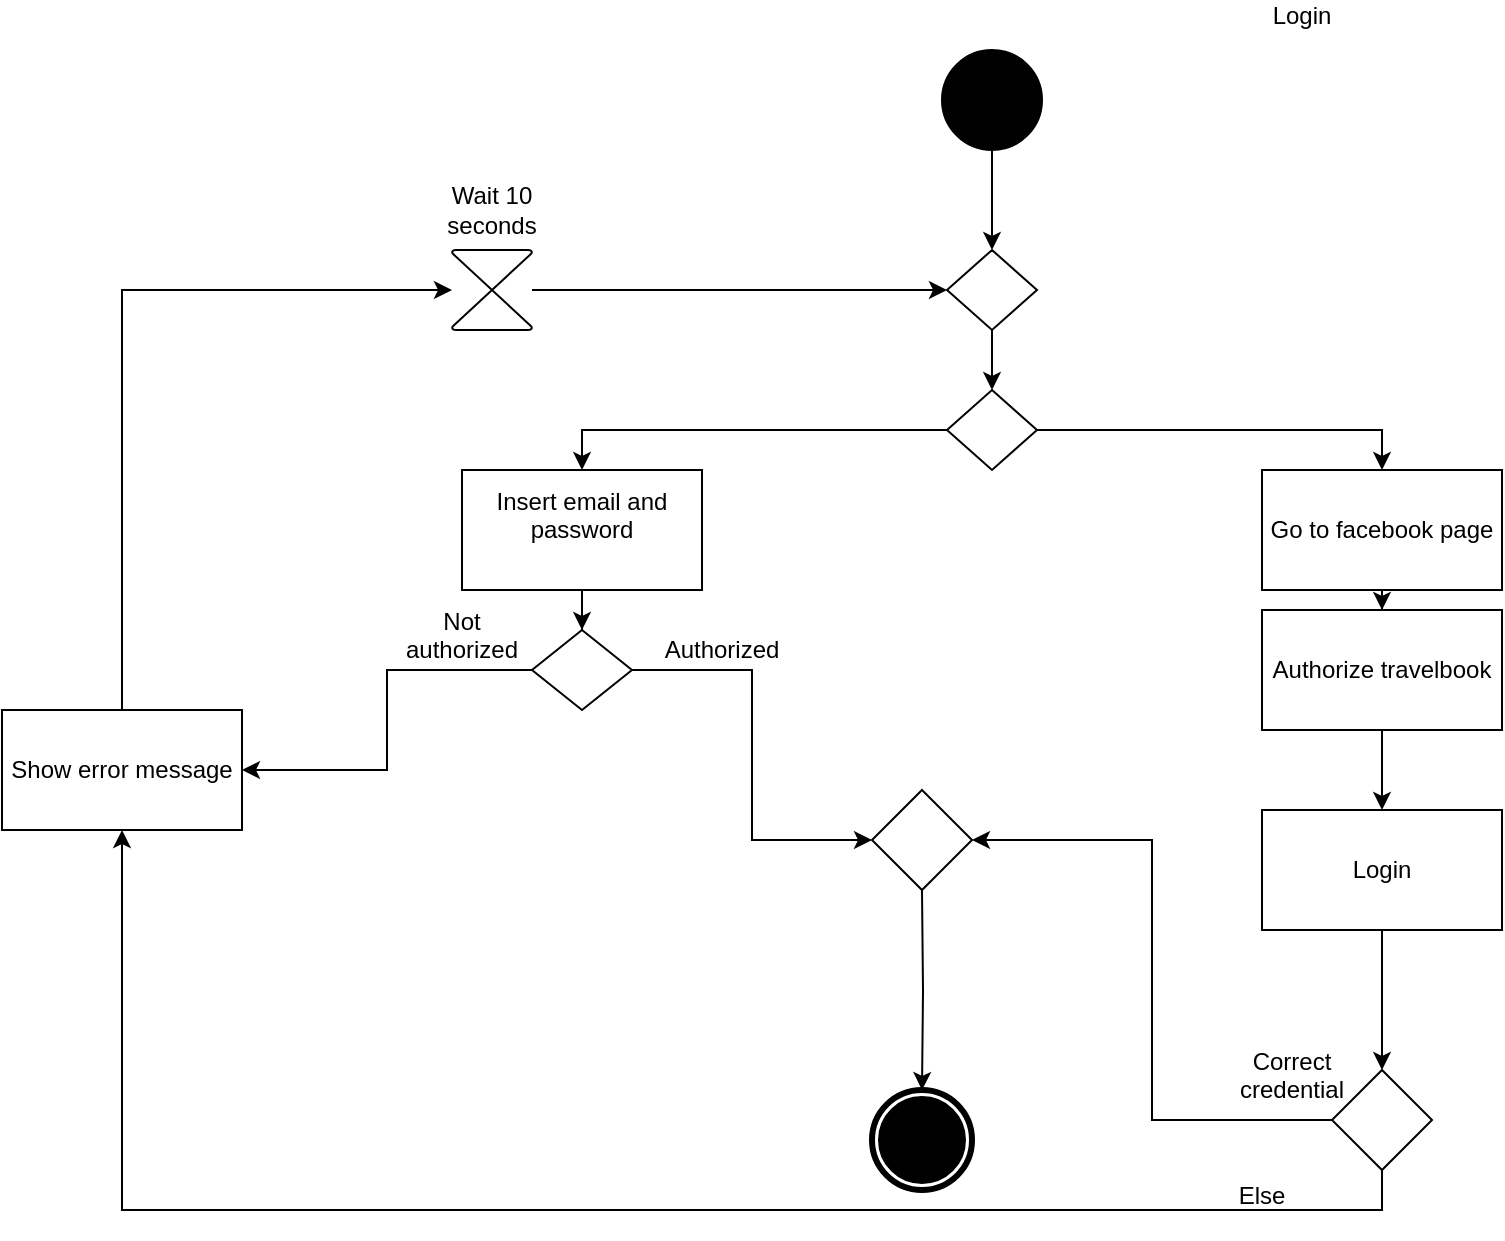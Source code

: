<mxfile version="14.3.0" type="github">
  <diagram id="eC1j8c7zBm5vQp58XUrm" name="Page-1">
    <mxGraphModel dx="1038" dy="519" grid="1" gridSize="10" guides="1" tooltips="1" connect="1" arrows="1" fold="1" page="1" pageScale="1" pageWidth="1169" pageHeight="827" math="0" shadow="0">
      <root>
        <mxCell id="0" />
        <mxCell id="1" parent="0" />
        <mxCell id="XHodee4dRwcjbR4TjocI-3" value="" style="shape=mxgraph.bpmn.shape;html=1;verticalLabelPosition=bottom;labelBackgroundColor=#ffffff;verticalAlign=top;align=center;perimeter=ellipsePerimeter;outlineConnect=0;outline=end;symbol=terminate;" vertex="1" parent="1">
          <mxGeometry x="455" y="570" width="50" height="50" as="geometry" />
        </mxCell>
        <mxCell id="XHodee4dRwcjbR4TjocI-10" style="edgeStyle=orthogonalEdgeStyle;rounded=0;orthogonalLoop=1;jettySize=auto;html=1;" edge="1" parent="1" source="XHodee4dRwcjbR4TjocI-7">
          <mxGeometry relative="1" as="geometry">
            <mxPoint x="515" y="150" as="targetPoint" />
          </mxGeometry>
        </mxCell>
        <mxCell id="XHodee4dRwcjbR4TjocI-7" value="" style="ellipse;whiteSpace=wrap;html=1;aspect=fixed;fillColor=#000000;" vertex="1" parent="1">
          <mxGeometry x="490" y="50" width="50" height="50" as="geometry" />
        </mxCell>
        <mxCell id="XHodee4dRwcjbR4TjocI-8" value="&lt;div&gt;Login&lt;/div&gt;&lt;div&gt;&lt;br&gt;&lt;/div&gt;" style="text;html=1;strokeColor=none;fillColor=none;align=center;verticalAlign=middle;whiteSpace=wrap;rounded=0;" vertex="1" parent="1">
          <mxGeometry x="650" y="30" width="40" height="20" as="geometry" />
        </mxCell>
        <mxCell id="XHodee4dRwcjbR4TjocI-18" style="edgeStyle=orthogonalEdgeStyle;rounded=0;orthogonalLoop=1;jettySize=auto;html=1;entryX=0.5;entryY=0;entryDx=0;entryDy=0;" edge="1" parent="1" source="XHodee4dRwcjbR4TjocI-11" target="XHodee4dRwcjbR4TjocI-12">
          <mxGeometry relative="1" as="geometry" />
        </mxCell>
        <mxCell id="XHodee4dRwcjbR4TjocI-19" style="edgeStyle=orthogonalEdgeStyle;rounded=0;orthogonalLoop=1;jettySize=auto;html=1;exitX=1;exitY=0.5;exitDx=0;exitDy=0;entryX=0.5;entryY=0;entryDx=0;entryDy=0;" edge="1" parent="1" source="XHodee4dRwcjbR4TjocI-11" target="XHodee4dRwcjbR4TjocI-13">
          <mxGeometry relative="1" as="geometry" />
        </mxCell>
        <mxCell id="XHodee4dRwcjbR4TjocI-11" value="" style="rhombus;whiteSpace=wrap;html=1;strokeColor=#000000;fillColor=#FFFFFF;" vertex="1" parent="1">
          <mxGeometry x="492.5" y="220" width="45" height="40" as="geometry" />
        </mxCell>
        <mxCell id="XHodee4dRwcjbR4TjocI-30" style="edgeStyle=orthogonalEdgeStyle;rounded=0;orthogonalLoop=1;jettySize=auto;html=1;" edge="1" parent="1" source="XHodee4dRwcjbR4TjocI-12" target="XHodee4dRwcjbR4TjocI-29">
          <mxGeometry relative="1" as="geometry" />
        </mxCell>
        <mxCell id="XHodee4dRwcjbR4TjocI-12" value="&lt;div&gt;Insert email and password&lt;/div&gt;&lt;div&gt;&lt;br&gt;&lt;/div&gt;" style="rounded=0;whiteSpace=wrap;html=1;strokeColor=#000000;fillColor=#FFFFFF;" vertex="1" parent="1">
          <mxGeometry x="250" y="260" width="120" height="60" as="geometry" />
        </mxCell>
        <mxCell id="XHodee4dRwcjbR4TjocI-20" style="edgeStyle=orthogonalEdgeStyle;rounded=0;orthogonalLoop=1;jettySize=auto;html=1;" edge="1" parent="1" source="XHodee4dRwcjbR4TjocI-13" target="XHodee4dRwcjbR4TjocI-14">
          <mxGeometry relative="1" as="geometry" />
        </mxCell>
        <mxCell id="XHodee4dRwcjbR4TjocI-13" value="&lt;div&gt;Go to facebook page&lt;/div&gt;" style="rounded=0;whiteSpace=wrap;html=1;strokeColor=#000000;fillColor=#FFFFFF;" vertex="1" parent="1">
          <mxGeometry x="650" y="260" width="120" height="60" as="geometry" />
        </mxCell>
        <mxCell id="XHodee4dRwcjbR4TjocI-21" style="edgeStyle=orthogonalEdgeStyle;rounded=0;orthogonalLoop=1;jettySize=auto;html=1;" edge="1" parent="1" source="XHodee4dRwcjbR4TjocI-14" target="XHodee4dRwcjbR4TjocI-15">
          <mxGeometry relative="1" as="geometry" />
        </mxCell>
        <mxCell id="XHodee4dRwcjbR4TjocI-14" value="&lt;div&gt;Authorize travelbook&lt;/div&gt;" style="rounded=0;whiteSpace=wrap;html=1;strokeColor=#000000;fillColor=#FFFFFF;" vertex="1" parent="1">
          <mxGeometry x="650" y="330" width="120" height="60" as="geometry" />
        </mxCell>
        <mxCell id="XHodee4dRwcjbR4TjocI-22" style="edgeStyle=orthogonalEdgeStyle;rounded=0;orthogonalLoop=1;jettySize=auto;html=1;" edge="1" parent="1" source="XHodee4dRwcjbR4TjocI-15" target="XHodee4dRwcjbR4TjocI-16">
          <mxGeometry relative="1" as="geometry" />
        </mxCell>
        <mxCell id="XHodee4dRwcjbR4TjocI-15" value="&lt;div&gt;Login&lt;/div&gt;" style="rounded=0;whiteSpace=wrap;html=1;strokeColor=#000000;fillColor=#FFFFFF;" vertex="1" parent="1">
          <mxGeometry x="650" y="430" width="120" height="60" as="geometry" />
        </mxCell>
        <mxCell id="XHodee4dRwcjbR4TjocI-27" style="edgeStyle=orthogonalEdgeStyle;rounded=0;orthogonalLoop=1;jettySize=auto;html=1;entryX=0.5;entryY=1;entryDx=0;entryDy=0;exitX=0.5;exitY=1;exitDx=0;exitDy=0;" edge="1" parent="1" source="XHodee4dRwcjbR4TjocI-16" target="XHodee4dRwcjbR4TjocI-17">
          <mxGeometry relative="1" as="geometry" />
        </mxCell>
        <mxCell id="XHodee4dRwcjbR4TjocI-43" style="edgeStyle=orthogonalEdgeStyle;rounded=0;orthogonalLoop=1;jettySize=auto;html=1;entryX=1;entryY=0.5;entryDx=0;entryDy=0;" edge="1" parent="1" source="XHodee4dRwcjbR4TjocI-16" target="XHodee4dRwcjbR4TjocI-42">
          <mxGeometry relative="1" as="geometry" />
        </mxCell>
        <mxCell id="XHodee4dRwcjbR4TjocI-16" value="" style="rhombus;whiteSpace=wrap;html=1;strokeColor=#000000;fillColor=#FFFFFF;" vertex="1" parent="1">
          <mxGeometry x="685" y="560" width="50" height="50" as="geometry" />
        </mxCell>
        <mxCell id="XHodee4dRwcjbR4TjocI-40" style="edgeStyle=orthogonalEdgeStyle;rounded=0;orthogonalLoop=1;jettySize=auto;html=1;" edge="1" parent="1" source="XHodee4dRwcjbR4TjocI-17" target="XHodee4dRwcjbR4TjocI-45">
          <mxGeometry relative="1" as="geometry">
            <Array as="points">
              <mxPoint x="80" y="170" />
              <mxPoint x="190" y="170" />
            </Array>
          </mxGeometry>
        </mxCell>
        <mxCell id="XHodee4dRwcjbR4TjocI-17" value="&lt;div&gt;Show error message&lt;/div&gt;" style="rounded=0;whiteSpace=wrap;html=1;strokeColor=#000000;fillColor=#FFFFFF;" vertex="1" parent="1">
          <mxGeometry x="20" y="380" width="120" height="60" as="geometry" />
        </mxCell>
        <mxCell id="XHodee4dRwcjbR4TjocI-26" style="edgeStyle=orthogonalEdgeStyle;rounded=0;orthogonalLoop=1;jettySize=auto;html=1;" edge="1" parent="1" target="XHodee4dRwcjbR4TjocI-3">
          <mxGeometry relative="1" as="geometry">
            <mxPoint x="480" y="470" as="sourcePoint" />
          </mxGeometry>
        </mxCell>
        <mxCell id="XHodee4dRwcjbR4TjocI-31" style="edgeStyle=orthogonalEdgeStyle;rounded=0;orthogonalLoop=1;jettySize=auto;html=1;entryX=0;entryY=0.5;entryDx=0;entryDy=0;" edge="1" parent="1" source="XHodee4dRwcjbR4TjocI-29" target="XHodee4dRwcjbR4TjocI-42">
          <mxGeometry relative="1" as="geometry">
            <mxPoint x="420" y="440" as="targetPoint" />
          </mxGeometry>
        </mxCell>
        <mxCell id="XHodee4dRwcjbR4TjocI-41" style="edgeStyle=orthogonalEdgeStyle;rounded=0;orthogonalLoop=1;jettySize=auto;html=1;entryX=1;entryY=0.5;entryDx=0;entryDy=0;" edge="1" parent="1" source="XHodee4dRwcjbR4TjocI-29" target="XHodee4dRwcjbR4TjocI-17">
          <mxGeometry relative="1" as="geometry" />
        </mxCell>
        <mxCell id="XHodee4dRwcjbR4TjocI-29" value="" style="rhombus;whiteSpace=wrap;html=1;strokeColor=#000000;fillColor=#FFFFFF;" vertex="1" parent="1">
          <mxGeometry x="285" y="340" width="50" height="40" as="geometry" />
        </mxCell>
        <mxCell id="XHodee4dRwcjbR4TjocI-33" value="Authorized" style="text;html=1;strokeColor=none;fillColor=none;align=center;verticalAlign=middle;whiteSpace=wrap;rounded=0;" vertex="1" parent="1">
          <mxGeometry x="360" y="340" width="40" height="20" as="geometry" />
        </mxCell>
        <mxCell id="XHodee4dRwcjbR4TjocI-34" value="&lt;div&gt;Not authorized&lt;/div&gt;&lt;div&gt;&lt;br&gt;&lt;/div&gt;" style="text;html=1;strokeColor=none;fillColor=none;align=center;verticalAlign=middle;whiteSpace=wrap;rounded=0;" vertex="1" parent="1">
          <mxGeometry x="230" y="340" width="40" height="20" as="geometry" />
        </mxCell>
        <mxCell id="XHodee4dRwcjbR4TjocI-35" value="&lt;div&gt;Correct credential&lt;/div&gt;&lt;div&gt;&lt;br&gt;&lt;/div&gt;" style="text;html=1;strokeColor=none;fillColor=none;align=center;verticalAlign=middle;whiteSpace=wrap;rounded=0;" vertex="1" parent="1">
          <mxGeometry x="645" y="560" width="40" height="20" as="geometry" />
        </mxCell>
        <mxCell id="XHodee4dRwcjbR4TjocI-39" style="edgeStyle=orthogonalEdgeStyle;rounded=0;orthogonalLoop=1;jettySize=auto;html=1;" edge="1" parent="1" source="XHodee4dRwcjbR4TjocI-38" target="XHodee4dRwcjbR4TjocI-11">
          <mxGeometry relative="1" as="geometry" />
        </mxCell>
        <mxCell id="XHodee4dRwcjbR4TjocI-38" value="" style="rhombus;whiteSpace=wrap;html=1;strokeColor=#000000;fillColor=#FFFFFF;" vertex="1" parent="1">
          <mxGeometry x="492.5" y="150" width="45" height="40" as="geometry" />
        </mxCell>
        <mxCell id="XHodee4dRwcjbR4TjocI-42" value="" style="rhombus;whiteSpace=wrap;html=1;strokeColor=#000000;fillColor=#FFFFFF;" vertex="1" parent="1">
          <mxGeometry x="455" y="420" width="50" height="50" as="geometry" />
        </mxCell>
        <mxCell id="XHodee4dRwcjbR4TjocI-44" value="&lt;div&gt;Else&lt;/div&gt;&lt;div&gt;&lt;br&gt;&lt;/div&gt;" style="text;html=1;strokeColor=none;fillColor=none;align=center;verticalAlign=middle;whiteSpace=wrap;rounded=0;" vertex="1" parent="1">
          <mxGeometry x="630" y="620" width="40" height="20" as="geometry" />
        </mxCell>
        <mxCell id="XHodee4dRwcjbR4TjocI-46" style="edgeStyle=orthogonalEdgeStyle;rounded=0;orthogonalLoop=1;jettySize=auto;html=1;entryX=0;entryY=0.5;entryDx=0;entryDy=0;" edge="1" parent="1" source="XHodee4dRwcjbR4TjocI-45" target="XHodee4dRwcjbR4TjocI-38">
          <mxGeometry relative="1" as="geometry" />
        </mxCell>
        <mxCell id="XHodee4dRwcjbR4TjocI-45" value="" style="verticalLabelPosition=bottom;verticalAlign=top;html=1;shape=mxgraph.flowchart.collate;strokeColor=#000000;fillColor=#FFFFFF;" vertex="1" parent="1">
          <mxGeometry x="245" y="150" width="40" height="40" as="geometry" />
        </mxCell>
        <mxCell id="XHodee4dRwcjbR4TjocI-47" value="&lt;div&gt;Wait 10 seconds&lt;/div&gt;" style="text;html=1;strokeColor=none;fillColor=none;align=center;verticalAlign=middle;whiteSpace=wrap;rounded=0;" vertex="1" parent="1">
          <mxGeometry x="245" y="120" width="40" height="20" as="geometry" />
        </mxCell>
      </root>
    </mxGraphModel>
  </diagram>
</mxfile>
